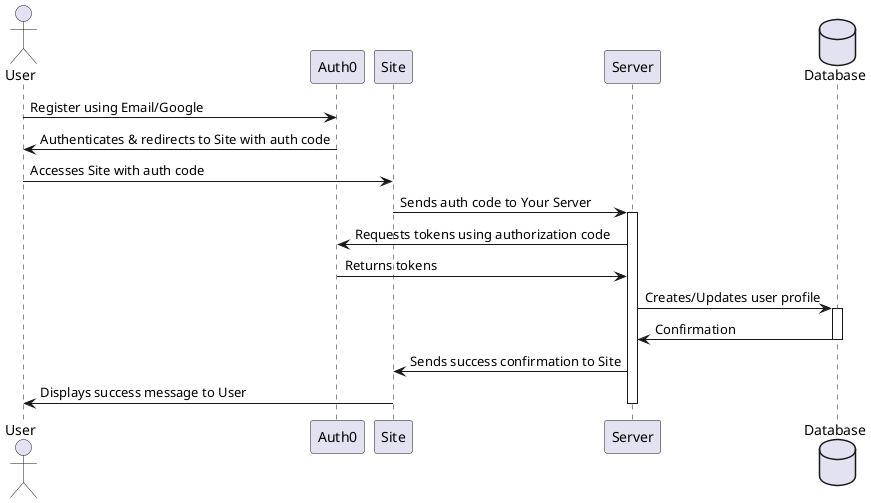 @startuml create_account
actor User as U
participant "Auth0" as A
participant "Site" as S
participant "Server" as YS
database "Database" as DB

U -> A: Register using Email/Google
A -> U: Authenticates & redirects to Site with auth code
U -> S: Accesses Site with auth code
S -> YS: Sends auth code to Your Server
activate YS
YS -> A: Requests tokens using authorization code
A -> YS: Returns tokens
YS -> DB: Creates/Updates user profile
activate DB
DB -> YS: Confirmation
deactivate DB
YS -> S: Sends success confirmation to Site
S -> U: Displays success message to User
deactivate YS
@enduml